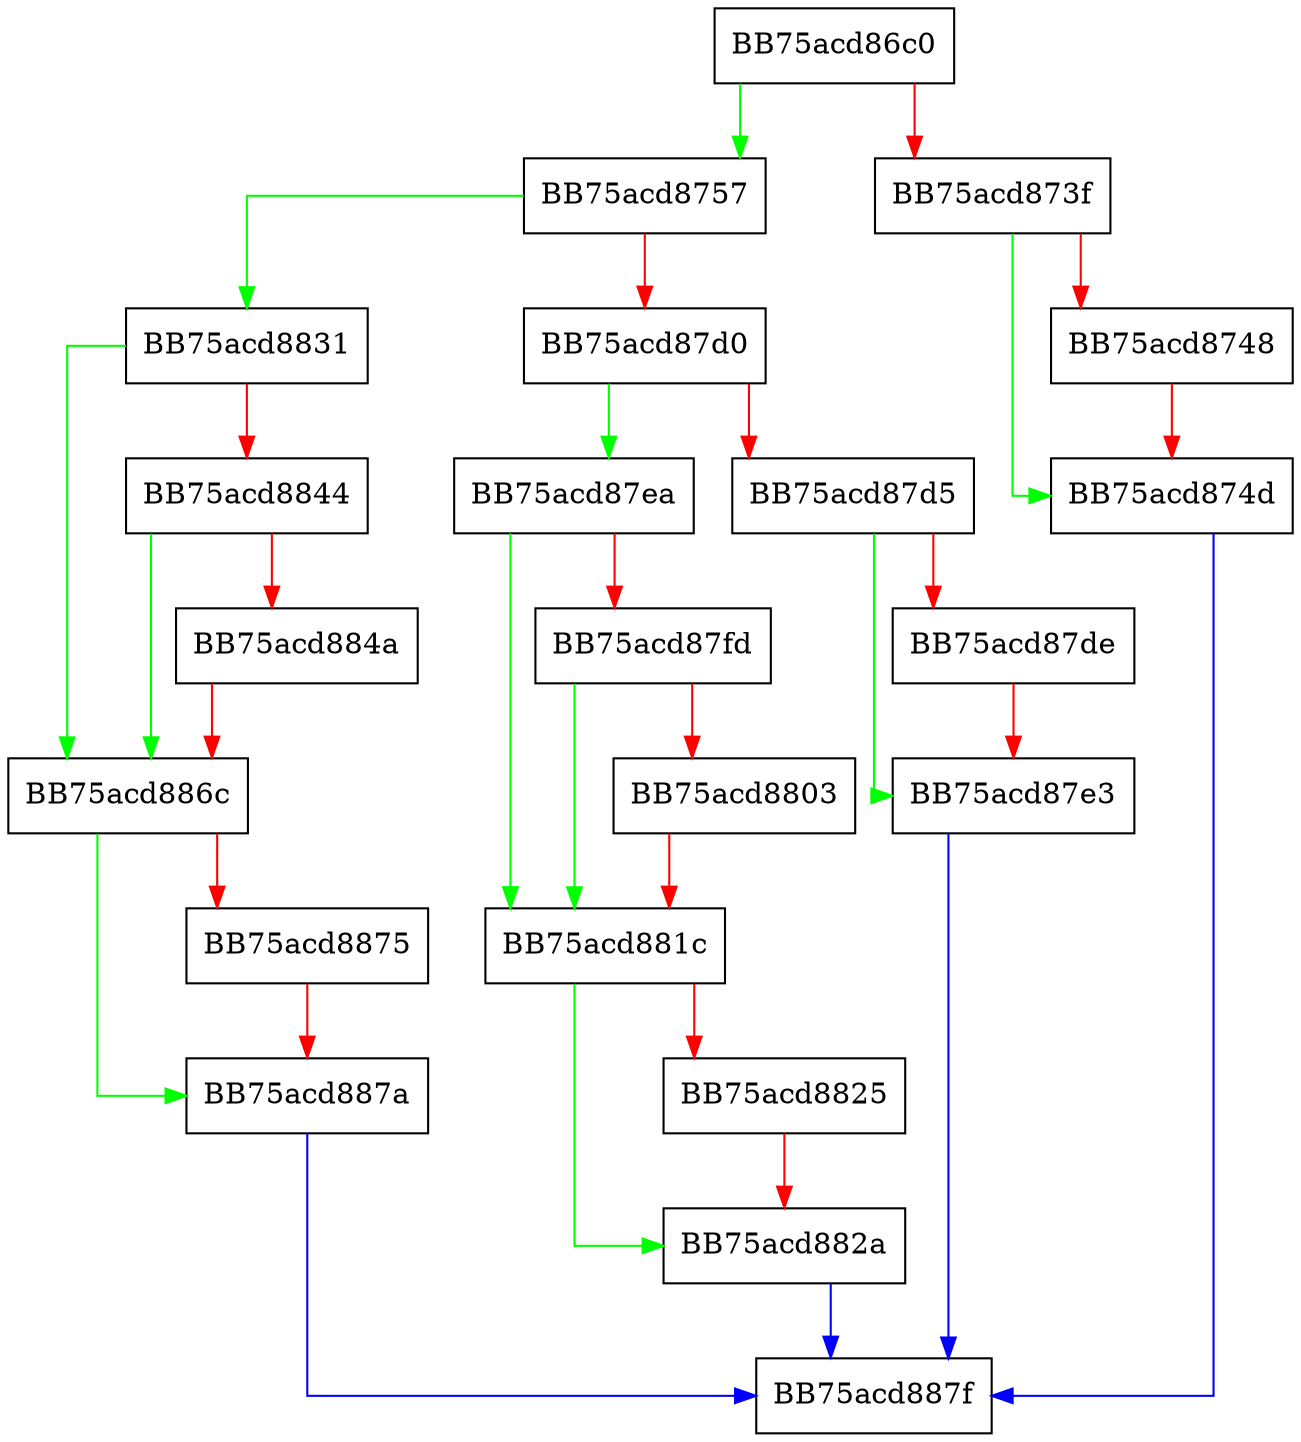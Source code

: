 digraph ReportThreat {
  node [shape="box"];
  graph [splines=ortho];
  BB75acd86c0 -> BB75acd8757 [color="green"];
  BB75acd86c0 -> BB75acd873f [color="red"];
  BB75acd873f -> BB75acd874d [color="green"];
  BB75acd873f -> BB75acd8748 [color="red"];
  BB75acd8748 -> BB75acd874d [color="red"];
  BB75acd874d -> BB75acd887f [color="blue"];
  BB75acd8757 -> BB75acd8831 [color="green"];
  BB75acd8757 -> BB75acd87d0 [color="red"];
  BB75acd87d0 -> BB75acd87ea [color="green"];
  BB75acd87d0 -> BB75acd87d5 [color="red"];
  BB75acd87d5 -> BB75acd87e3 [color="green"];
  BB75acd87d5 -> BB75acd87de [color="red"];
  BB75acd87de -> BB75acd87e3 [color="red"];
  BB75acd87e3 -> BB75acd887f [color="blue"];
  BB75acd87ea -> BB75acd881c [color="green"];
  BB75acd87ea -> BB75acd87fd [color="red"];
  BB75acd87fd -> BB75acd881c [color="green"];
  BB75acd87fd -> BB75acd8803 [color="red"];
  BB75acd8803 -> BB75acd881c [color="red"];
  BB75acd881c -> BB75acd882a [color="green"];
  BB75acd881c -> BB75acd8825 [color="red"];
  BB75acd8825 -> BB75acd882a [color="red"];
  BB75acd882a -> BB75acd887f [color="blue"];
  BB75acd8831 -> BB75acd886c [color="green"];
  BB75acd8831 -> BB75acd8844 [color="red"];
  BB75acd8844 -> BB75acd886c [color="green"];
  BB75acd8844 -> BB75acd884a [color="red"];
  BB75acd884a -> BB75acd886c [color="red"];
  BB75acd886c -> BB75acd887a [color="green"];
  BB75acd886c -> BB75acd8875 [color="red"];
  BB75acd8875 -> BB75acd887a [color="red"];
  BB75acd887a -> BB75acd887f [color="blue"];
}